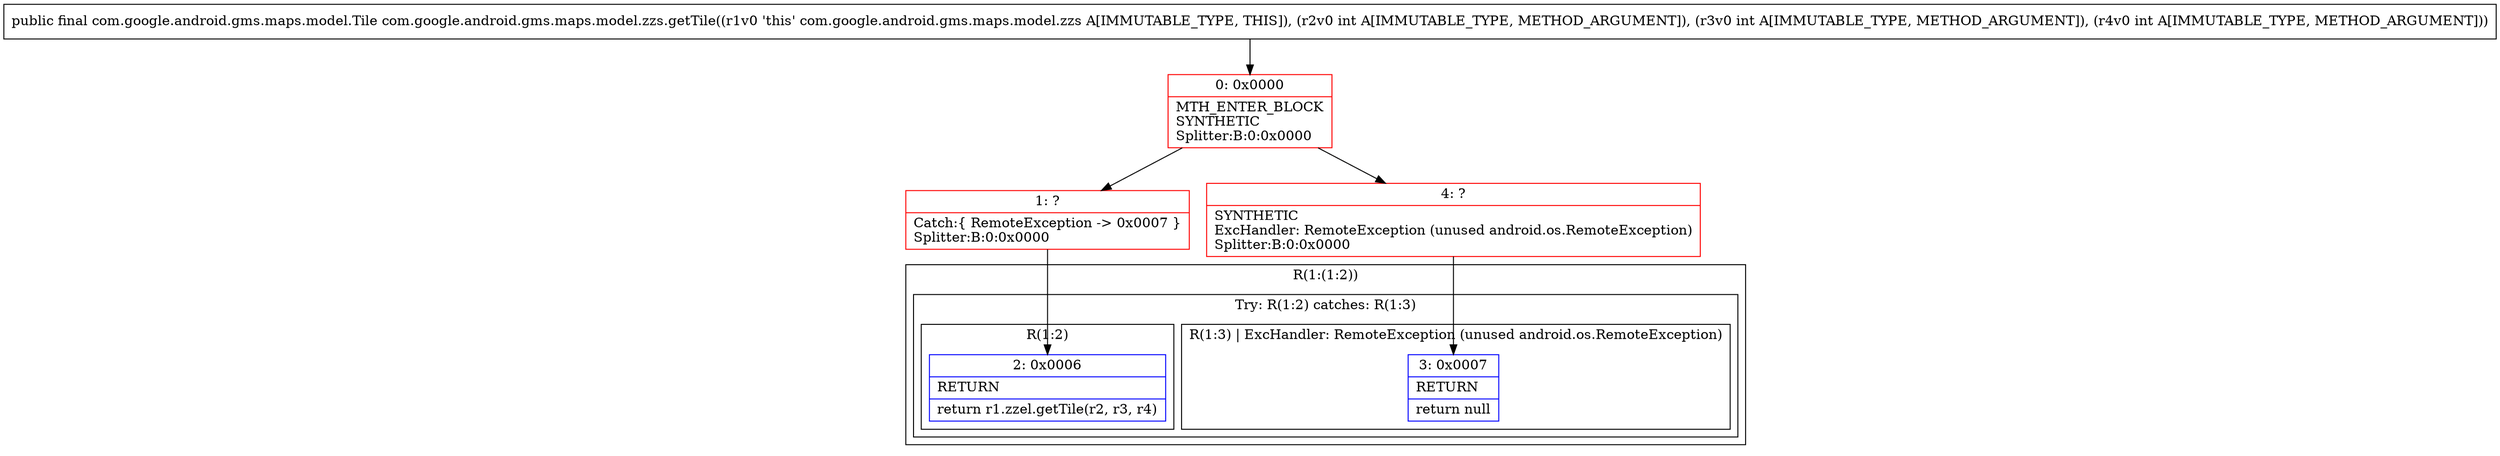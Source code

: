 digraph "CFG forcom.google.android.gms.maps.model.zzs.getTile(III)Lcom\/google\/android\/gms\/maps\/model\/Tile;" {
subgraph cluster_Region_389997430 {
label = "R(1:(1:2))";
node [shape=record,color=blue];
subgraph cluster_TryCatchRegion_943284949 {
label = "Try: R(1:2) catches: R(1:3)";
node [shape=record,color=blue];
subgraph cluster_Region_1119510633 {
label = "R(1:2)";
node [shape=record,color=blue];
Node_2 [shape=record,label="{2\:\ 0x0006|RETURN\l|return r1.zzel.getTile(r2, r3, r4)\l}"];
}
subgraph cluster_Region_557829738 {
label = "R(1:3) | ExcHandler: RemoteException (unused android.os.RemoteException)\l";
node [shape=record,color=blue];
Node_3 [shape=record,label="{3\:\ 0x0007|RETURN\l|return null\l}"];
}
}
}
subgraph cluster_Region_557829738 {
label = "R(1:3) | ExcHandler: RemoteException (unused android.os.RemoteException)\l";
node [shape=record,color=blue];
Node_3 [shape=record,label="{3\:\ 0x0007|RETURN\l|return null\l}"];
}
Node_0 [shape=record,color=red,label="{0\:\ 0x0000|MTH_ENTER_BLOCK\lSYNTHETIC\lSplitter:B:0:0x0000\l}"];
Node_1 [shape=record,color=red,label="{1\:\ ?|Catch:\{ RemoteException \-\> 0x0007 \}\lSplitter:B:0:0x0000\l}"];
Node_4 [shape=record,color=red,label="{4\:\ ?|SYNTHETIC\lExcHandler: RemoteException (unused android.os.RemoteException)\lSplitter:B:0:0x0000\l}"];
MethodNode[shape=record,label="{public final com.google.android.gms.maps.model.Tile com.google.android.gms.maps.model.zzs.getTile((r1v0 'this' com.google.android.gms.maps.model.zzs A[IMMUTABLE_TYPE, THIS]), (r2v0 int A[IMMUTABLE_TYPE, METHOD_ARGUMENT]), (r3v0 int A[IMMUTABLE_TYPE, METHOD_ARGUMENT]), (r4v0 int A[IMMUTABLE_TYPE, METHOD_ARGUMENT])) }"];
MethodNode -> Node_0;
Node_0 -> Node_1;
Node_0 -> Node_4;
Node_1 -> Node_2;
Node_4 -> Node_3;
}

